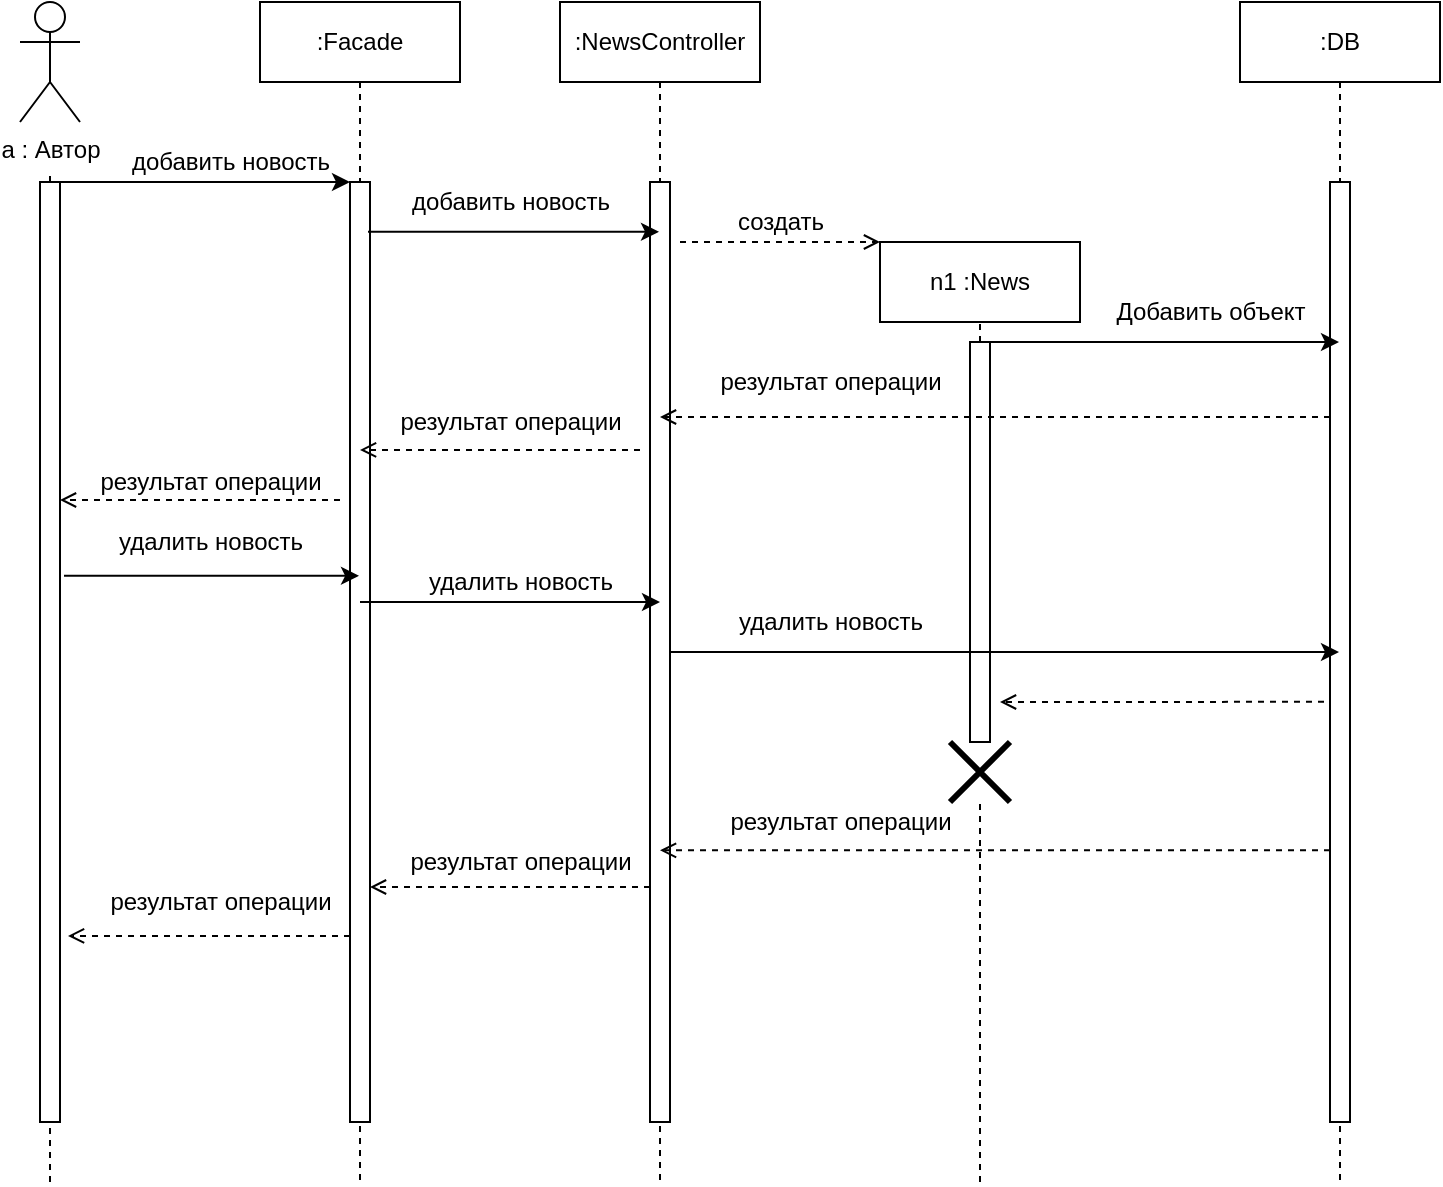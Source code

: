 <mxfile version="15.8.6" type="device"><diagram id="kgpKYQtTHZ0yAKxKKP6v" name="Page-1"><mxGraphModel dx="1354" dy="793" grid="1" gridSize="10" guides="1" tooltips="1" connect="1" arrows="1" fold="1" page="1" pageScale="1" pageWidth="850" pageHeight="1100" math="0" shadow="0"><root><mxCell id="0"/><mxCell id="1" parent="0"/><mxCell id="Wfyd4m-ufX3zsgLuCQeQ-3" value="а : Автор" style="shape=umlActor;verticalLabelPosition=bottom;verticalAlign=top;html=1;outlineConnect=0;" vertex="1" parent="1"><mxGeometry x="30" y="50" width="30" height="60" as="geometry"/></mxCell><mxCell id="Wfyd4m-ufX3zsgLuCQeQ-6" value="" style="endArrow=none;dashed=1;html=1;rounded=0;startArrow=none;" edge="1" parent="1" source="Wfyd4m-ufX3zsgLuCQeQ-8"><mxGeometry width="50" height="50" relative="1" as="geometry"><mxPoint x="95" y="340" as="sourcePoint"/><mxPoint x="45" y="135" as="targetPoint"/></mxGeometry></mxCell><mxCell id="Wfyd4m-ufX3zsgLuCQeQ-8" value="" style="rounded=0;whiteSpace=wrap;html=1;" vertex="1" parent="1"><mxGeometry x="40" y="140" width="10" height="470" as="geometry"/></mxCell><mxCell id="Wfyd4m-ufX3zsgLuCQeQ-10" value="" style="endArrow=none;dashed=1;html=1;rounded=0;" edge="1" parent="1" target="Wfyd4m-ufX3zsgLuCQeQ-8"><mxGeometry width="50" height="50" relative="1" as="geometry"><mxPoint x="45" y="640" as="sourcePoint"/><mxPoint x="95" y="130" as="targetPoint"/></mxGeometry></mxCell><mxCell id="Wfyd4m-ufX3zsgLuCQeQ-12" value="" style="endArrow=classic;html=1;rounded=0;exitX=0.5;exitY=0;exitDx=0;exitDy=0;entryX=0;entryY=0;entryDx=0;entryDy=0;" edge="1" parent="1" source="Wfyd4m-ufX3zsgLuCQeQ-8" target="Wfyd4m-ufX3zsgLuCQeQ-15"><mxGeometry width="50" height="50" relative="1" as="geometry"><mxPoint x="400" y="430" as="sourcePoint"/><mxPoint x="170" y="140" as="targetPoint"/></mxGeometry></mxCell><mxCell id="Wfyd4m-ufX3zsgLuCQeQ-13" value=":Facade" style="shape=umlLifeline;perimeter=lifelinePerimeter;whiteSpace=wrap;html=1;container=1;collapsible=0;recursiveResize=0;outlineConnect=0;" vertex="1" parent="1"><mxGeometry x="150" y="50" width="100" height="590" as="geometry"/></mxCell><mxCell id="Wfyd4m-ufX3zsgLuCQeQ-15" value="" style="rounded=0;whiteSpace=wrap;html=1;" vertex="1" parent="Wfyd4m-ufX3zsgLuCQeQ-13"><mxGeometry x="45" y="90" width="10" height="470" as="geometry"/></mxCell><mxCell id="Wfyd4m-ufX3zsgLuCQeQ-38" value="результат операции" style="text;html=1;align=center;verticalAlign=middle;resizable=0;points=[];autosize=1;strokeColor=none;fillColor=none;" vertex="1" parent="Wfyd4m-ufX3zsgLuCQeQ-13"><mxGeometry x="-95" y="230" width="140" height="20" as="geometry"/></mxCell><mxCell id="Wfyd4m-ufX3zsgLuCQeQ-52" value="удалить новость" style="text;html=1;align=center;verticalAlign=middle;resizable=0;points=[];autosize=1;strokeColor=none;fillColor=none;" vertex="1" parent="Wfyd4m-ufX3zsgLuCQeQ-13"><mxGeometry x="-85" y="260" width="120" height="20" as="geometry"/></mxCell><mxCell id="Wfyd4m-ufX3zsgLuCQeQ-16" value=":NewsController" style="shape=umlLifeline;perimeter=lifelinePerimeter;whiteSpace=wrap;html=1;container=1;collapsible=0;recursiveResize=0;outlineConnect=0;" vertex="1" parent="1"><mxGeometry x="300" y="50" width="100" height="590" as="geometry"/></mxCell><mxCell id="Wfyd4m-ufX3zsgLuCQeQ-17" value="" style="rounded=0;whiteSpace=wrap;html=1;" vertex="1" parent="Wfyd4m-ufX3zsgLuCQeQ-16"><mxGeometry x="45" y="90" width="10" height="470" as="geometry"/></mxCell><mxCell id="Wfyd4m-ufX3zsgLuCQeQ-20" value="добавить новость" style="text;html=1;align=center;verticalAlign=middle;resizable=0;points=[];autosize=1;strokeColor=none;fillColor=none;" vertex="1" parent="Wfyd4m-ufX3zsgLuCQeQ-16"><mxGeometry x="-90" y="90" width="130" height="20" as="geometry"/></mxCell><mxCell id="Wfyd4m-ufX3zsgLuCQeQ-37" value="результат операции" style="text;html=1;align=center;verticalAlign=middle;resizable=0;points=[];autosize=1;strokeColor=none;fillColor=none;" vertex="1" parent="Wfyd4m-ufX3zsgLuCQeQ-16"><mxGeometry x="-95" y="200" width="140" height="20" as="geometry"/></mxCell><mxCell id="Wfyd4m-ufX3zsgLuCQeQ-63" value="результат операции" style="text;html=1;align=center;verticalAlign=middle;resizable=0;points=[];autosize=1;strokeColor=none;fillColor=none;" vertex="1" parent="Wfyd4m-ufX3zsgLuCQeQ-16"><mxGeometry x="-90" y="420" width="140" height="20" as="geometry"/></mxCell><mxCell id="Wfyd4m-ufX3zsgLuCQeQ-18" value="" style="endArrow=classic;html=1;rounded=0;exitX=0.9;exitY=0.053;exitDx=0;exitDy=0;exitPerimeter=0;" edge="1" parent="1" source="Wfyd4m-ufX3zsgLuCQeQ-15" target="Wfyd4m-ufX3zsgLuCQeQ-16"><mxGeometry width="50" height="50" relative="1" as="geometry"><mxPoint x="400" y="430" as="sourcePoint"/><mxPoint x="340" y="161" as="targetPoint"/></mxGeometry></mxCell><mxCell id="Wfyd4m-ufX3zsgLuCQeQ-19" value="добавить новость" style="text;html=1;align=center;verticalAlign=middle;resizable=0;points=[];autosize=1;strokeColor=none;fillColor=none;" vertex="1" parent="1"><mxGeometry x="70" y="120" width="130" height="20" as="geometry"/></mxCell><mxCell id="Wfyd4m-ufX3zsgLuCQeQ-23" value="n1 :News" style="rounded=0;whiteSpace=wrap;html=1;" vertex="1" parent="1"><mxGeometry x="460" y="170" width="100" height="40" as="geometry"/></mxCell><mxCell id="Wfyd4m-ufX3zsgLuCQeQ-24" value="создать" style="text;html=1;align=center;verticalAlign=middle;resizable=0;points=[];autosize=1;strokeColor=none;fillColor=none;" vertex="1" parent="1"><mxGeometry x="380" y="150" width="60" height="20" as="geometry"/></mxCell><mxCell id="Wfyd4m-ufX3zsgLuCQeQ-25" value=":DB" style="shape=umlLifeline;perimeter=lifelinePerimeter;whiteSpace=wrap;html=1;container=1;collapsible=0;recursiveResize=0;outlineConnect=0;" vertex="1" parent="1"><mxGeometry x="640" y="50" width="100" height="590" as="geometry"/></mxCell><mxCell id="Wfyd4m-ufX3zsgLuCQeQ-26" value="" style="rounded=0;whiteSpace=wrap;html=1;" vertex="1" parent="Wfyd4m-ufX3zsgLuCQeQ-25"><mxGeometry x="45" y="90" width="10" height="470" as="geometry"/></mxCell><mxCell id="Wfyd4m-ufX3zsgLuCQeQ-28" value="Добавить объект" style="text;html=1;align=center;verticalAlign=middle;resizable=0;points=[];autosize=1;strokeColor=none;fillColor=none;" vertex="1" parent="Wfyd4m-ufX3zsgLuCQeQ-25"><mxGeometry x="-75" y="145" width="120" height="20" as="geometry"/></mxCell><mxCell id="Wfyd4m-ufX3zsgLuCQeQ-27" value="" style="endArrow=classic;html=1;rounded=0;exitX=1;exitY=0;exitDx=0;exitDy=0;" edge="1" parent="1" source="Wfyd4m-ufX3zsgLuCQeQ-45" target="Wfyd4m-ufX3zsgLuCQeQ-25"><mxGeometry width="50" height="50" relative="1" as="geometry"><mxPoint x="200" y="600" as="sourcePoint"/><mxPoint x="660" y="220" as="targetPoint"/></mxGeometry></mxCell><mxCell id="Wfyd4m-ufX3zsgLuCQeQ-35" value="результат операции" style="text;html=1;align=center;verticalAlign=middle;resizable=0;points=[];autosize=1;strokeColor=none;fillColor=none;" vertex="1" parent="1"><mxGeometry x="365" y="230" width="140" height="20" as="geometry"/></mxCell><mxCell id="Wfyd4m-ufX3zsgLuCQeQ-36" value="" style="html=1;verticalAlign=bottom;labelBackgroundColor=none;endArrow=open;endFill=0;dashed=1;rounded=0;exitX=-0.5;exitY=0.285;exitDx=0;exitDy=0;exitPerimeter=0;" edge="1" parent="1" source="Wfyd4m-ufX3zsgLuCQeQ-17" target="Wfyd4m-ufX3zsgLuCQeQ-13"><mxGeometry width="160" relative="1" as="geometry"><mxPoint x="340" y="400" as="sourcePoint"/><mxPoint x="500" y="400" as="targetPoint"/></mxGeometry></mxCell><mxCell id="Wfyd4m-ufX3zsgLuCQeQ-39" value="" style="html=1;verticalAlign=bottom;labelBackgroundColor=none;endArrow=open;endFill=0;dashed=1;rounded=0;" edge="1" parent="1"><mxGeometry width="160" relative="1" as="geometry"><mxPoint x="190" y="299" as="sourcePoint"/><mxPoint x="50" y="299" as="targetPoint"/></mxGeometry></mxCell><mxCell id="Wfyd4m-ufX3zsgLuCQeQ-43" value="" style="html=1;verticalAlign=bottom;labelBackgroundColor=none;endArrow=open;endFill=0;dashed=1;rounded=0;entryX=0;entryY=0;entryDx=0;entryDy=0;" edge="1" parent="1" target="Wfyd4m-ufX3zsgLuCQeQ-23"><mxGeometry width="160" relative="1" as="geometry"><mxPoint x="360" y="170" as="sourcePoint"/><mxPoint x="500" y="370" as="targetPoint"/></mxGeometry></mxCell><mxCell id="Wfyd4m-ufX3zsgLuCQeQ-44" value="" style="endArrow=none;dashed=1;html=1;rounded=0;entryX=0.5;entryY=1;entryDx=0;entryDy=0;startArrow=none;" edge="1" parent="1" source="Wfyd4m-ufX3zsgLuCQeQ-45" target="Wfyd4m-ufX3zsgLuCQeQ-23"><mxGeometry width="50" height="50" relative="1" as="geometry"><mxPoint x="470" y="360" as="sourcePoint"/><mxPoint x="450" y="350" as="targetPoint"/></mxGeometry></mxCell><mxCell id="Wfyd4m-ufX3zsgLuCQeQ-45" value="" style="rounded=0;whiteSpace=wrap;html=1;" vertex="1" parent="1"><mxGeometry x="505" y="220" width="10" height="200" as="geometry"/></mxCell><mxCell id="Wfyd4m-ufX3zsgLuCQeQ-46" value="" style="endArrow=none;dashed=1;html=1;rounded=0;entryX=0.5;entryY=1;entryDx=0;entryDy=0;startArrow=none;" edge="1" parent="1" source="Wfyd4m-ufX3zsgLuCQeQ-58" target="Wfyd4m-ufX3zsgLuCQeQ-45"><mxGeometry width="50" height="50" relative="1" as="geometry"><mxPoint x="510" y="640" as="sourcePoint"/><mxPoint x="470" y="210" as="targetPoint"/></mxGeometry></mxCell><mxCell id="Wfyd4m-ufX3zsgLuCQeQ-34" value="" style="html=1;verticalAlign=bottom;labelBackgroundColor=none;endArrow=open;endFill=0;dashed=1;rounded=0;exitX=0;exitY=0.25;exitDx=0;exitDy=0;" edge="1" parent="1" source="Wfyd4m-ufX3zsgLuCQeQ-26" target="Wfyd4m-ufX3zsgLuCQeQ-16"><mxGeometry width="160" relative="1" as="geometry"><mxPoint x="670" y="410" as="sourcePoint"/><mxPoint x="370" y="252" as="targetPoint"/></mxGeometry></mxCell><mxCell id="Wfyd4m-ufX3zsgLuCQeQ-51" value="" style="endArrow=classic;html=1;rounded=0;exitX=1.2;exitY=0.419;exitDx=0;exitDy=0;exitPerimeter=0;" edge="1" parent="1" source="Wfyd4m-ufX3zsgLuCQeQ-8" target="Wfyd4m-ufX3zsgLuCQeQ-13"><mxGeometry width="50" height="50" relative="1" as="geometry"><mxPoint x="400" y="400" as="sourcePoint"/><mxPoint x="450" y="350" as="targetPoint"/></mxGeometry></mxCell><mxCell id="Wfyd4m-ufX3zsgLuCQeQ-53" value="" style="endArrow=classic;html=1;rounded=0;" edge="1" parent="1" source="Wfyd4m-ufX3zsgLuCQeQ-13"><mxGeometry width="50" height="50" relative="1" as="geometry"><mxPoint x="400" y="400" as="sourcePoint"/><mxPoint x="350" y="350" as="targetPoint"/></mxGeometry></mxCell><mxCell id="Wfyd4m-ufX3zsgLuCQeQ-54" value="удалить новость" style="text;html=1;align=center;verticalAlign=middle;resizable=0;points=[];autosize=1;strokeColor=none;fillColor=none;" vertex="1" parent="1"><mxGeometry x="220" y="330" width="120" height="20" as="geometry"/></mxCell><mxCell id="Wfyd4m-ufX3zsgLuCQeQ-55" value="" style="endArrow=classic;html=1;rounded=0;exitX=1;exitY=0.5;exitDx=0;exitDy=0;" edge="1" parent="1" source="Wfyd4m-ufX3zsgLuCQeQ-17" target="Wfyd4m-ufX3zsgLuCQeQ-25"><mxGeometry width="50" height="50" relative="1" as="geometry"><mxPoint x="400" y="400" as="sourcePoint"/><mxPoint x="450" y="350" as="targetPoint"/></mxGeometry></mxCell><mxCell id="Wfyd4m-ufX3zsgLuCQeQ-56" value="удалить новость" style="text;html=1;align=center;verticalAlign=middle;resizable=0;points=[];autosize=1;strokeColor=none;fillColor=none;" vertex="1" parent="1"><mxGeometry x="375" y="350" width="120" height="20" as="geometry"/></mxCell><mxCell id="Wfyd4m-ufX3zsgLuCQeQ-57" value="" style="html=1;verticalAlign=bottom;labelBackgroundColor=none;endArrow=open;endFill=0;dashed=1;rounded=0;exitX=-0.3;exitY=0.553;exitDx=0;exitDy=0;exitPerimeter=0;" edge="1" parent="1" source="Wfyd4m-ufX3zsgLuCQeQ-26"><mxGeometry width="160" relative="1" as="geometry"><mxPoint x="340" y="370" as="sourcePoint"/><mxPoint x="520" y="400" as="targetPoint"/></mxGeometry></mxCell><mxCell id="Wfyd4m-ufX3zsgLuCQeQ-58" value="" style="shape=umlDestroy;whiteSpace=wrap;html=1;strokeWidth=3;" vertex="1" parent="1"><mxGeometry x="495" y="420" width="30" height="30" as="geometry"/></mxCell><mxCell id="Wfyd4m-ufX3zsgLuCQeQ-59" value="" style="endArrow=none;dashed=1;html=1;rounded=0;entryX=0.5;entryY=1;entryDx=0;entryDy=0;" edge="1" parent="1" target="Wfyd4m-ufX3zsgLuCQeQ-58"><mxGeometry width="50" height="50" relative="1" as="geometry"><mxPoint x="510" y="640" as="sourcePoint"/><mxPoint x="510" y="420" as="targetPoint"/></mxGeometry></mxCell><mxCell id="Wfyd4m-ufX3zsgLuCQeQ-60" value="" style="html=1;verticalAlign=bottom;labelBackgroundColor=none;endArrow=open;endFill=0;dashed=1;rounded=0;exitX=0;exitY=0.711;exitDx=0;exitDy=0;exitPerimeter=0;" edge="1" parent="1" source="Wfyd4m-ufX3zsgLuCQeQ-26" target="Wfyd4m-ufX3zsgLuCQeQ-16"><mxGeometry width="160" relative="1" as="geometry"><mxPoint x="340" y="370" as="sourcePoint"/><mxPoint x="500" y="370" as="targetPoint"/></mxGeometry></mxCell><mxCell id="Wfyd4m-ufX3zsgLuCQeQ-61" value="результат операции" style="text;html=1;align=center;verticalAlign=middle;resizable=0;points=[];autosize=1;strokeColor=none;fillColor=none;" vertex="1" parent="1"><mxGeometry x="370" y="450" width="140" height="20" as="geometry"/></mxCell><mxCell id="Wfyd4m-ufX3zsgLuCQeQ-62" value="" style="html=1;verticalAlign=bottom;labelBackgroundColor=none;endArrow=open;endFill=0;dashed=1;rounded=0;exitX=0;exitY=0.75;exitDx=0;exitDy=0;entryX=1;entryY=0.75;entryDx=0;entryDy=0;" edge="1" parent="1" source="Wfyd4m-ufX3zsgLuCQeQ-17" target="Wfyd4m-ufX3zsgLuCQeQ-15"><mxGeometry width="160" relative="1" as="geometry"><mxPoint x="340" y="370" as="sourcePoint"/><mxPoint x="500" y="370" as="targetPoint"/></mxGeometry></mxCell><mxCell id="Wfyd4m-ufX3zsgLuCQeQ-64" value="" style="html=1;verticalAlign=bottom;labelBackgroundColor=none;endArrow=open;endFill=0;dashed=1;rounded=0;exitX=0;exitY=0.802;exitDx=0;exitDy=0;exitPerimeter=0;entryX=1.4;entryY=0.802;entryDx=0;entryDy=0;entryPerimeter=0;" edge="1" parent="1" source="Wfyd4m-ufX3zsgLuCQeQ-15" target="Wfyd4m-ufX3zsgLuCQeQ-8"><mxGeometry width="160" relative="1" as="geometry"><mxPoint x="340" y="370" as="sourcePoint"/><mxPoint x="500" y="370" as="targetPoint"/></mxGeometry></mxCell><mxCell id="Wfyd4m-ufX3zsgLuCQeQ-65" value="результат операции" style="text;html=1;align=center;verticalAlign=middle;resizable=0;points=[];autosize=1;strokeColor=none;fillColor=none;" vertex="1" parent="1"><mxGeometry x="60" y="490" width="140" height="20" as="geometry"/></mxCell></root></mxGraphModel></diagram></mxfile>